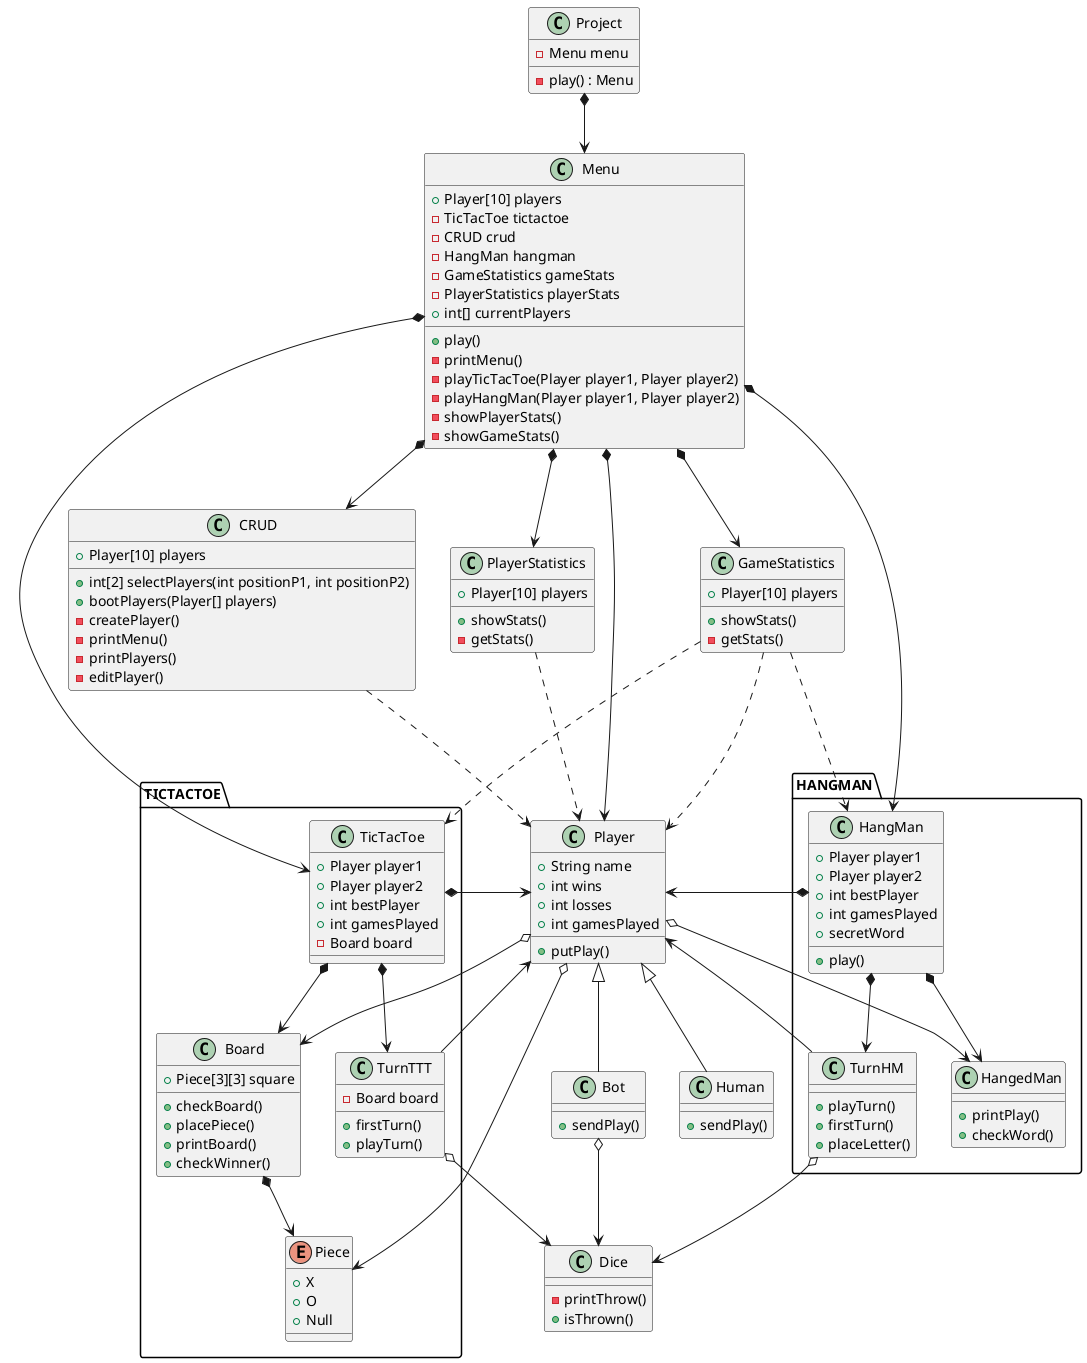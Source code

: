 @startuml FirstProject

class Project{
    - Menu menu
    - play() : Menu
}
Project *-down-> Menu

class Menu{
    + Player[10] players
    - TicTacToe tictactoe
    - CRUD crud
    - HangMan hangman
    - GameStatistics gameStats
    - PlayerStatistics playerStats
    + int[] currentPlayers
    + play()
    - printMenu()
    - playTicTacToe(Player player1, Player player2)
    - playHangMan(Player player1, Player player2)
    - showPlayerStats()
    - showGameStats()

}
Menu *-down-> CRUD
Menu *-down-> Player
Menu *-down-> GameStatistics
Menu *-down-> PlayerStatistics

class CRUD{
    + Player[10] players
    + int[2] selectPlayers(int positionP1, int positionP2)
    + bootPlayers(Player[] players)
    - createPlayer()
    - printMenu()
    - printPlayers()
    - editPlayer()
}
CRUD ..> Player

package TICTACTOE{
Menu *-down-> TicTacToe
class TicTacToe{
    + Player player1
    + Player player2
    + int bestPlayer
    + int gamesPlayed
    - Board board
}
TicTacToe *-> Player
TicTacToe *-down-> TurnTTT
TicTacToe *-down-> Board

class TurnTTT{
    - Board board
    + firstTurn()
    + playTurn()
}
TurnTTT -down-> Player

class Board{
    + Piece[3][3] square
    + checkBoard()
    + placePiece()
    + printBoard()
    + checkWinner()
}
Board *-down-> Piece

enum Piece{
    + X
    + O
    + Null
}
}
TurnTTT o-> Dice

package HANGMAN{
Menu *-down-> HangMan
class HangMan{
    + Player player1
    + Player player2
    + int bestPlayer
    + int gamesPlayed
    + secretWord
    + play()
}
HangMan *-> Player
HangMan *-down-> TurnHM
HangMan *-down-> HangedMan

class HangedMan{
    + printPlay()
    + checkWord()
}

class TurnHM{
    + playTurn()
    + firstTurn()
    + placeLetter()
}
TurnHM -down-> Player
}
TurnHM o-down-> Dice

class GameStatistics{
    + Player[10] players
    + showStats()
    - getStats()
}
GameStatistics ..-> Player
GameStatistics ..-> TicTacToe
GameStatistics ..-> HangMan

class PlayerStatistics{
    + Player[10] players
    + showStats()
    - getStats()
}
PlayerStatistics ..-> Player

class Player{
    + String name
    + int wins
    + int losses
    + int gamesPlayed
    + putPlay()
}
Player o-> Piece
Player o-down-> Board
Player o-down-> HangedMan

class Bot{
    + sendPlay()
}
Bot -up-|> Player
Bot o-down-> Dice

class Human{
    + sendPlay()
}
Human -up-|> Player

class Dice{
    - printThrow()
    + isThrown()
}
@enduml